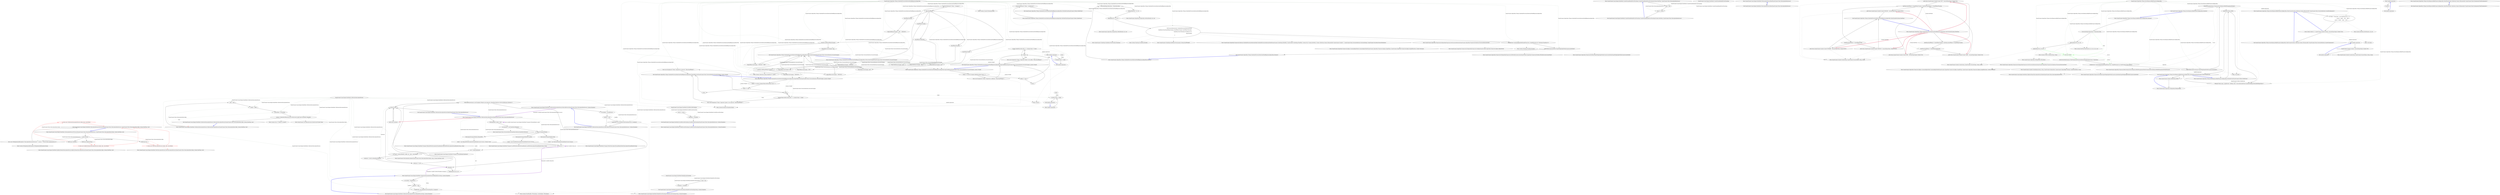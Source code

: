 digraph  {
n49 [label="QuantConnect.Lean.Engine.DataFeeds.CollectionSubscriptionFactory", span=""];
n0 [cluster="QuantConnect.Lean.Engine.DataFeeds.CollectionSubscriptionFactory.CollectionSubscriptionFactory(QuantConnect.Data.SubscriptionDataConfig, System.DateTime, bool)", label="Entry QuantConnect.Lean.Engine.DataFeeds.CollectionSubscriptionFactory.CollectionSubscriptionFactory(QuantConnect.Data.SubscriptionDataConfig, System.DateTime, bool)", span="41-41"];
n1 [cluster="QuantConnect.Lean.Engine.DataFeeds.CollectionSubscriptionFactory.CollectionSubscriptionFactory(QuantConnect.Data.SubscriptionDataConfig, System.DateTime, bool)", label="_date = date", span="43-43"];
n2 [cluster="QuantConnect.Lean.Engine.DataFeeds.CollectionSubscriptionFactory.CollectionSubscriptionFactory(QuantConnect.Data.SubscriptionDataConfig, System.DateTime, bool)", label="_config = config", span="44-44"];
n3 [cluster="QuantConnect.Lean.Engine.DataFeeds.CollectionSubscriptionFactory.CollectionSubscriptionFactory(QuantConnect.Data.SubscriptionDataConfig, System.DateTime, bool)", label="_isLiveMode = isLiveMode", span="45-45"];
n4 [cluster="QuantConnect.Lean.Engine.DataFeeds.CollectionSubscriptionFactory.CollectionSubscriptionFactory(QuantConnect.Data.SubscriptionDataConfig, System.DateTime, bool)", label="_factory = (BaseData)ObjectActivator.GetActivator(config.Type).Invoke(new object[0])", span="46-46"];
n5 [cluster="QuantConnect.Lean.Engine.DataFeeds.CollectionSubscriptionFactory.CollectionSubscriptionFactory(QuantConnect.Data.SubscriptionDataConfig, System.DateTime, bool)", label="Exit QuantConnect.Lean.Engine.DataFeeds.CollectionSubscriptionFactory.CollectionSubscriptionFactory(QuantConnect.Data.SubscriptionDataConfig, System.DateTime, bool)", span="41-41"];
n6 [cluster="QuantConnect.Util.ObjectActivator.GetActivator(System.Type)", label="Entry QuantConnect.Util.ObjectActivator.GetActivator(System.Type)", span="49-49"];
n7 [cluster="System.Func<T, TResult>.Invoke(T)", label="Entry System.Func<T, TResult>.Invoke(T)", span="0-0"];
n8 [cluster="QuantConnect.Lean.Engine.DataFeeds.CollectionSubscriptionFactory.Read(QuantConnect.Data.SubscriptionDataSource)", label="Entry QuantConnect.Lean.Engine.DataFeeds.CollectionSubscriptionFactory.Read(QuantConnect.Data.SubscriptionDataSource)", span="66-66"];
n9 [cluster="QuantConnect.Lean.Engine.DataFeeds.CollectionSubscriptionFactory.Read(QuantConnect.Data.SubscriptionDataSource)", label="IStreamReader reader = null", span="68-68"];
n27 [cluster="QuantConnect.Lean.Engine.DataFeeds.CollectionSubscriptionFactory.Read(QuantConnect.Data.SubscriptionDataSource)", label="yield return instance;", span="104-104"];
n11 [cluster="QuantConnect.Lean.Engine.DataFeeds.CollectionSubscriptionFactory.Read(QuantConnect.Data.SubscriptionDataSource)", label="source.TransportMedium", span="72-72"];
n13 [cluster="QuantConnect.Lean.Engine.DataFeeds.CollectionSubscriptionFactory.Read(QuantConnect.Data.SubscriptionDataSource)", label="reader = new RestSubscriptionStreamReader(source.Source)", span="76-76"];
n15 [cluster="QuantConnect.Lean.Engine.DataFeeds.CollectionSubscriptionFactory.Read(QuantConnect.Data.SubscriptionDataSource)", label="reader = new LocalFileSubscriptionStreamReader(source.Source)", span="79-79"];
n17 [cluster="QuantConnect.Lean.Engine.DataFeeds.CollectionSubscriptionFactory.Read(QuantConnect.Data.SubscriptionDataSource)", label="reader = new RemoteFileSubscriptionStreamReader(source.Source, Globals.Cache)", span="82-82"];
n23 [cluster="QuantConnect.Lean.Engine.DataFeeds.CollectionSubscriptionFactory.Read(QuantConnect.Data.SubscriptionDataSource)", label="OnInvalidSource(source, new Exception(''Reader must generate a BaseDataCollection with the FileFormat.Collection''))", span="94-94"];
n10 [cluster="QuantConnect.Lean.Engine.DataFeeds.CollectionSubscriptionFactory.Read(QuantConnect.Data.SubscriptionDataSource)", label="var instances = new BaseDataCollection()", span="69-69"];
n29 [cluster="QuantConnect.Data.UniverseSelection.BaseDataCollection.BaseDataCollection()", label="Entry QuantConnect.Data.UniverseSelection.BaseDataCollection.BaseDataCollection()", span="46-46"];
n12 [cluster="QuantConnect.Lean.Engine.DataFeeds.CollectionSubscriptionFactory.Read(QuantConnect.Data.SubscriptionDataSource)", label="SubscriptionTransportMedium.Rest", span="75-75"];
n14 [cluster="QuantConnect.Lean.Engine.DataFeeds.CollectionSubscriptionFactory.Read(QuantConnect.Data.SubscriptionDataSource)", label="SubscriptionTransportMedium.LocalFile", span="78-78"];
n16 [cluster="QuantConnect.Lean.Engine.DataFeeds.CollectionSubscriptionFactory.Read(QuantConnect.Data.SubscriptionDataSource)", label="SubscriptionTransportMedium.RemoteFile", span="81-81"];
n18 [cluster="QuantConnect.Lean.Engine.DataFeeds.CollectionSubscriptionFactory.Read(QuantConnect.Data.SubscriptionDataSource)", label="var raw = ''''", span="86-86"];
n31 [cluster="QuantConnect.Lean.Engine.DataFeeds.Transport.LocalFileSubscriptionStreamReader.LocalFileSubscriptionStreamReader(string, string)", label="Entry QuantConnect.Lean.Engine.DataFeeds.Transport.LocalFileSubscriptionStreamReader.LocalFileSubscriptionStreamReader(string, string)", span="35-35"];
n30 [cluster="QuantConnect.Lean.Engine.DataFeeds.Transport.RestSubscriptionStreamReader.RestSubscriptionStreamReader(string)", label="Entry QuantConnect.Lean.Engine.DataFeeds.Transport.RestSubscriptionStreamReader.RestSubscriptionStreamReader(string)", span="34-34"];
n32 [cluster="QuantConnect.Lean.Engine.DataFeeds.Transport.RemoteFileSubscriptionStreamReader.RemoteFileSubscriptionStreamReader(string, string)", label="Entry QuantConnect.Lean.Engine.DataFeeds.Transport.RemoteFileSubscriptionStreamReader.RemoteFileSubscriptionStreamReader(string, string)", span="35-35"];
n19 [cluster="QuantConnect.Lean.Engine.DataFeeds.CollectionSubscriptionFactory.Read(QuantConnect.Data.SubscriptionDataSource)", label="raw = reader.ReadLine()", span="89-89"];
n20 [cluster="QuantConnect.Lean.Engine.DataFeeds.CollectionSubscriptionFactory.Read(QuantConnect.Data.SubscriptionDataSource)", label="var result = _factory.Reader(_config, raw, _date, _isLiveMode)", span="90-90"];
n33 [cluster="QuantConnect.Lean.Engine.DataFeeds.Transport.IStreamReader.ReadLine()", label="Entry QuantConnect.Lean.Engine.DataFeeds.Transport.IStreamReader.ReadLine()", span="38-38"];
n25 [cluster="QuantConnect.Lean.Engine.DataFeeds.CollectionSubscriptionFactory.Read(QuantConnect.Data.SubscriptionDataSource)", label="OnReaderError(raw, err)", span="99-99"];
n21 [cluster="QuantConnect.Lean.Engine.DataFeeds.CollectionSubscriptionFactory.Read(QuantConnect.Data.SubscriptionDataSource)", label="instances = result as BaseDataCollection", span="91-91"];
n34 [cluster="QuantConnect.Data.BaseData.Reader(QuantConnect.Data.SubscriptionDataConfig, string, System.DateTime, bool)", label="Entry QuantConnect.Data.BaseData.Reader(QuantConnect.Data.SubscriptionDataConfig, string, System.DateTime, bool)", span="141-141"];
n22 [cluster="QuantConnect.Lean.Engine.DataFeeds.CollectionSubscriptionFactory.Read(QuantConnect.Data.SubscriptionDataSource)", label="instances == null", span="92-92"];
n26 [cluster="QuantConnect.Lean.Engine.DataFeeds.CollectionSubscriptionFactory.Read(QuantConnect.Data.SubscriptionDataSource)", label="instances.Data", span="102-102"];
n24 [cluster="QuantConnect.Lean.Engine.DataFeeds.CollectionSubscriptionFactory.Read(QuantConnect.Data.SubscriptionDataSource)", label=Exception, span="97-97"];
n35 [cluster="System.Exception.Exception(string)", label="Entry System.Exception.Exception(string)", span="0-0"];
n36 [cluster="QuantConnect.Lean.Engine.DataFeeds.CollectionSubscriptionFactory.OnInvalidSource(QuantConnect.Data.SubscriptionDataSource, System.Exception)", label="Entry QuantConnect.Lean.Engine.DataFeeds.CollectionSubscriptionFactory.OnInvalidSource(QuantConnect.Data.SubscriptionDataSource, System.Exception)", span="130-130"];
n37 [cluster="QuantConnect.Lean.Engine.DataFeeds.CollectionSubscriptionFactory.OnReaderError(string, System.Exception)", label="Entry QuantConnect.Lean.Engine.DataFeeds.CollectionSubscriptionFactory.OnReaderError(string, System.Exception)", span="119-119"];
n28 [cluster="QuantConnect.Lean.Engine.DataFeeds.CollectionSubscriptionFactory.Read(QuantConnect.Data.SubscriptionDataSource)", label="Exit QuantConnect.Lean.Engine.DataFeeds.CollectionSubscriptionFactory.Read(QuantConnect.Data.SubscriptionDataSource)", span="66-66"];
n38 [cluster="QuantConnect.Lean.Engine.DataFeeds.CollectionSubscriptionFactory.OnReaderError(string, System.Exception)", label="var handler = ReaderError", span="121-121"];
n40 [cluster="QuantConnect.Lean.Engine.DataFeeds.CollectionSubscriptionFactory.OnReaderError(string, System.Exception)", label="handler(this, new ReaderErrorEventArgs(line, exception))", span="122-122"];
n39 [cluster="QuantConnect.Lean.Engine.DataFeeds.CollectionSubscriptionFactory.OnReaderError(string, System.Exception)", label="handler != null", span="122-122"];
n41 [cluster="QuantConnect.Lean.Engine.DataFeeds.CollectionSubscriptionFactory.OnReaderError(string, System.Exception)", label="Exit QuantConnect.Lean.Engine.DataFeeds.CollectionSubscriptionFactory.OnReaderError(string, System.Exception)", span="119-119"];
n42 [cluster="QuantConnect.Lean.Engine.DataFeeds.ReaderErrorEventArgs.ReaderErrorEventArgs(string, System.Exception)", label="Entry QuantConnect.Lean.Engine.DataFeeds.ReaderErrorEventArgs.ReaderErrorEventArgs(string, System.Exception)", span="45-45"];
n43 [cluster="System.EventHandler<TEventArgs>.Invoke(object, TEventArgs)", label="Entry System.EventHandler<TEventArgs>.Invoke(object, TEventArgs)", span="0-0"];
n44 [cluster="QuantConnect.Lean.Engine.DataFeeds.CollectionSubscriptionFactory.OnInvalidSource(QuantConnect.Data.SubscriptionDataSource, System.Exception)", label="var handler = InvalidSource", span="132-132"];
n46 [cluster="QuantConnect.Lean.Engine.DataFeeds.CollectionSubscriptionFactory.OnInvalidSource(QuantConnect.Data.SubscriptionDataSource, System.Exception)", label="handler(this, new InvalidSourceEventArgs(source, exception))", span="133-133"];
n45 [cluster="QuantConnect.Lean.Engine.DataFeeds.CollectionSubscriptionFactory.OnInvalidSource(QuantConnect.Data.SubscriptionDataSource, System.Exception)", label="handler != null", span="133-133"];
n47 [cluster="QuantConnect.Lean.Engine.DataFeeds.CollectionSubscriptionFactory.OnInvalidSource(QuantConnect.Data.SubscriptionDataSource, System.Exception)", label="Exit QuantConnect.Lean.Engine.DataFeeds.CollectionSubscriptionFactory.OnInvalidSource(QuantConnect.Data.SubscriptionDataSource, System.Exception)", span="130-130"];
n48 [cluster="QuantConnect.Lean.Engine.DataFeeds.InvalidSourceEventArgs.InvalidSourceEventArgs(QuantConnect.Data.SubscriptionDataSource, System.Exception)", label="Entry QuantConnect.Lean.Engine.DataFeeds.InvalidSourceEventArgs.InvalidSourceEventArgs(QuantConnect.Data.SubscriptionDataSource, System.Exception)", span="46-46"];
m0_0 [cluster="QuantConnect.Lean.Engine.DataFeeds.CreateStreamReaderErrorEventArgs.CreateStreamReaderErrorEventArgs(System.DateTime, QuantConnect.Data.SubscriptionDataSource)", file="CreateStreamReaderErrorEventArgs.cs", label="Entry QuantConnect.Lean.Engine.DataFeeds.CreateStreamReaderErrorEventArgs.CreateStreamReaderErrorEventArgs(System.DateTime, QuantConnect.Data.SubscriptionDataSource)", span="46-46"];
m0_1 [cluster="QuantConnect.Lean.Engine.DataFeeds.CreateStreamReaderErrorEventArgs.CreateStreamReaderErrorEventArgs(System.DateTime, QuantConnect.Data.SubscriptionDataSource)", file="CreateStreamReaderErrorEventArgs.cs", label="Date = date", span="48-48"];
m0_2 [cluster="QuantConnect.Lean.Engine.DataFeeds.CreateStreamReaderErrorEventArgs.CreateStreamReaderErrorEventArgs(System.DateTime, QuantConnect.Data.SubscriptionDataSource)", file="CreateStreamReaderErrorEventArgs.cs", label="Source = source", span="49-49"];
m0_3 [cluster="QuantConnect.Lean.Engine.DataFeeds.CreateStreamReaderErrorEventArgs.CreateStreamReaderErrorEventArgs(System.DateTime, QuantConnect.Data.SubscriptionDataSource)", file="CreateStreamReaderErrorEventArgs.cs", label="Exit QuantConnect.Lean.Engine.DataFeeds.CreateStreamReaderErrorEventArgs.CreateStreamReaderErrorEventArgs(System.DateTime, QuantConnect.Data.SubscriptionDataSource)", span="46-46"];
m0_4 [file="CreateStreamReaderErrorEventArgs.cs", label="QuantConnect.Lean.Engine.DataFeeds.CreateStreamReaderErrorEventArgs", span=""];
m2_1 [cluster="QuantConnect.Lean.Engine.DataFeeds.InvalidSourceEventArgs.InvalidSourceEventArgs(QuantConnect.Data.SubscriptionDataSource, System.Exception)", file="InvalidSourceEventArgs.cs", label="Source = source", span="48-48"];
m2_2 [cluster="QuantConnect.Lean.Engine.DataFeeds.InvalidSourceEventArgs.InvalidSourceEventArgs(QuantConnect.Data.SubscriptionDataSource, System.Exception)", file="InvalidSourceEventArgs.cs", label="Exception = exception", span="49-49"];
m2_3 [cluster="QuantConnect.Lean.Engine.DataFeeds.InvalidSourceEventArgs.InvalidSourceEventArgs(QuantConnect.Data.SubscriptionDataSource, System.Exception)", file="InvalidSourceEventArgs.cs", label="Exit QuantConnect.Lean.Engine.DataFeeds.InvalidSourceEventArgs.InvalidSourceEventArgs(QuantConnect.Data.SubscriptionDataSource, System.Exception)", span="46-46"];
m2_4 [file="InvalidSourceEventArgs.cs", label="QuantConnect.Lean.Engine.DataFeeds.InvalidSourceEventArgs", span=""];
m4_14 [cluster="QuantConnect.Lean.Engine.DataFeeds.ZipEntryNameSubscriptionFactory.ZipEntryNameSubscriptionFactory(QuantConnect.Data.SubscriptionDataConfig, System.DateTime, bool)", file="ISubscriptionFactory.cs", label="Entry QuantConnect.Lean.Engine.DataFeeds.ZipEntryNameSubscriptionFactory.ZipEntryNameSubscriptionFactory(QuantConnect.Data.SubscriptionDataConfig, System.DateTime, bool)", span="45-45"];
m4_12 [cluster="QuantConnect.Lean.Engine.DataFeeds.TextSubscriptionFactory.TextSubscriptionFactory(QuantConnect.Data.SubscriptionDataConfig, System.DateTime, bool)", file="ISubscriptionFactory.cs", label="Entry QuantConnect.Lean.Engine.DataFeeds.TextSubscriptionFactory.TextSubscriptionFactory(QuantConnect.Data.SubscriptionDataConfig, System.DateTime, bool)", span="61-61"];
m4_0 [cluster="QuantConnect.Lean.Engine.DataFeeds.ISubscriptionFactory.Read(QuantConnect.Data.SubscriptionDataSource)", file="ISubscriptionFactory.cs", label="Entry QuantConnect.Lean.Engine.DataFeeds.ISubscriptionFactory.Read(QuantConnect.Data.SubscriptionDataSource)", span="39-39"];
m4_1 [cluster="QuantConnect.Lean.Engine.DataFeeds.ISubscriptionFactory.Read(QuantConnect.Data.SubscriptionDataSource)", file="ISubscriptionFactory.cs", label="Exit QuantConnect.Lean.Engine.DataFeeds.ISubscriptionFactory.Read(QuantConnect.Data.SubscriptionDataSource)", span="39-39"];
m4_8 [cluster="QuantConnect.Lean.Engine.DataFeeds.SubscriptionFactory.ForSource(QuantConnect.Data.SubscriptionDataSource, QuantConnect.Data.SubscriptionDataConfig, System.DateTime, bool)", file="ISubscriptionFactory.cs", label="FileFormat.ZipEntryName", span="65-65"];
m4_2 [cluster="QuantConnect.Lean.Engine.DataFeeds.SubscriptionFactory.ForSource(QuantConnect.Data.SubscriptionDataSource, QuantConnect.Data.SubscriptionDataConfig, System.DateTime, bool)", file="ISubscriptionFactory.cs", label="Entry QuantConnect.Lean.Engine.DataFeeds.SubscriptionFactory.ForSource(QuantConnect.Data.SubscriptionDataSource, QuantConnect.Data.SubscriptionDataConfig, System.DateTime, bool)", span="55-55"];
m4_3 [cluster="QuantConnect.Lean.Engine.DataFeeds.SubscriptionFactory.ForSource(QuantConnect.Data.SubscriptionDataSource, QuantConnect.Data.SubscriptionDataConfig, System.DateTime, bool)", file="ISubscriptionFactory.cs", label="source.Format", span="57-57"];
m4_5 [cluster="QuantConnect.Lean.Engine.DataFeeds.SubscriptionFactory.ForSource(QuantConnect.Data.SubscriptionDataSource, QuantConnect.Data.SubscriptionDataConfig, System.DateTime, bool)", color=red, community=0, file="ISubscriptionFactory.cs", label="0: return new TextSubscriptionFactory(config, date, isLiveMode);", span="60-60"];
m4_7 [cluster="QuantConnect.Lean.Engine.DataFeeds.SubscriptionFactory.ForSource(QuantConnect.Data.SubscriptionDataSource, QuantConnect.Data.SubscriptionDataConfig, System.DateTime, bool)", color=red, community=0, file="ISubscriptionFactory.cs", label="0: return new CollectionSubscriptionFactory(config, date, isLiveMode);", span="63-63"];
m4_9 [cluster="QuantConnect.Lean.Engine.DataFeeds.SubscriptionFactory.ForSource(QuantConnect.Data.SubscriptionDataSource, QuantConnect.Data.SubscriptionDataConfig, System.DateTime, bool)", color=red, community=0, file="ISubscriptionFactory.cs", label="0: return new ZipEntryNameSubscriptionFactory(config, date, isLiveMode);", span="66-66"];
m4_10 [cluster="QuantConnect.Lean.Engine.DataFeeds.SubscriptionFactory.ForSource(QuantConnect.Data.SubscriptionDataSource, QuantConnect.Data.SubscriptionDataConfig, System.DateTime, bool)", file="ISubscriptionFactory.cs", label="throw new NotImplementedException(''SubscriptionFactory.ForSource('' + source + '') has not been implemented yet.'');", span="69-69"];
m4_4 [cluster="QuantConnect.Lean.Engine.DataFeeds.SubscriptionFactory.ForSource(QuantConnect.Data.SubscriptionDataSource, QuantConnect.Data.SubscriptionDataConfig, System.DateTime, bool)", file="ISubscriptionFactory.cs", label="FileFormat.Csv", span="59-59"];
m4_6 [cluster="QuantConnect.Lean.Engine.DataFeeds.SubscriptionFactory.ForSource(QuantConnect.Data.SubscriptionDataSource, QuantConnect.Data.SubscriptionDataConfig, System.DateTime, bool)", file="ISubscriptionFactory.cs", label="FileFormat.Collection", span="62-62"];
m4_11 [cluster="QuantConnect.Lean.Engine.DataFeeds.SubscriptionFactory.ForSource(QuantConnect.Data.SubscriptionDataSource, QuantConnect.Data.SubscriptionDataConfig, System.DateTime, bool)", file="ISubscriptionFactory.cs", label="Exit QuantConnect.Lean.Engine.DataFeeds.SubscriptionFactory.ForSource(QuantConnect.Data.SubscriptionDataSource, QuantConnect.Data.SubscriptionDataConfig, System.DateTime, bool)", span="55-55"];
m4_15 [cluster="System.NotImplementedException.NotImplementedException(string)", file="ISubscriptionFactory.cs", label="Entry System.NotImplementedException.NotImplementedException(string)", span="0-0"];
m6_72 [cluster="Unk.All", file="LocalDiskFactorFileProvider.cs", label="Entry Unk.All", span=""];
m6_12 [cluster="System.TimeSpan.FromHours(double)", file="LocalDiskFactorFileProvider.cs", label="Entry System.TimeSpan.FromHours(double)", span="0-0"];
m6_33 [cluster="QuantConnect.Algorithm.CSharp.ScheduledUniverseSelectionModelRegressionAlgorithm.OnSecuritiesChanged(QuantConnect.Data.UniverseSelection.SecurityChanges)", file="LocalDiskFactorFileProvider.cs", label="Entry QuantConnect.Algorithm.CSharp.ScheduledUniverseSelectionModelRegressionAlgorithm.OnSecuritiesChanged(QuantConnect.Data.UniverseSelection.SecurityChanges)", span="84-84"];
m6_34 [cluster="QuantConnect.Algorithm.CSharp.ScheduledUniverseSelectionModelRegressionAlgorithm.OnSecuritiesChanged(QuantConnect.Data.UniverseSelection.SecurityChanges)", file="LocalDiskFactorFileProvider.cs", label="Console.WriteLine($''{Time}: {changes}'')", span="86-86"];
m6_37 [cluster="QuantConnect.Algorithm.CSharp.ScheduledUniverseSelectionModelRegressionAlgorithm.OnSecuritiesChanged(QuantConnect.Data.UniverseSelection.SecurityChanges)", file="LocalDiskFactorFileProvider.cs", label="ExpectAdditions(changes, ''SPY'', ''NZDUSD'')", span="91-91"];
m6_39 [cluster="QuantConnect.Algorithm.CSharp.ScheduledUniverseSelectionModelRegressionAlgorithm.OnSecuritiesChanged(QuantConnect.Data.UniverseSelection.SecurityChanges)", file="LocalDiskFactorFileProvider.cs", label="ExpectRemovals(changes, null)", span="94-94"];
m6_40 [cluster="QuantConnect.Algorithm.CSharp.ScheduledUniverseSelectionModelRegressionAlgorithm.OnSecuritiesChanged(QuantConnect.Data.UniverseSelection.SecurityChanges)", file="LocalDiskFactorFileProvider.cs", label="ExpectRemovals(changes, ''EURUSD'', ''IBM'')", span="98-98"];
m6_42 [cluster="QuantConnect.Algorithm.CSharp.ScheduledUniverseSelectionModelRegressionAlgorithm.OnSecuritiesChanged(QuantConnect.Data.UniverseSelection.SecurityChanges)", file="LocalDiskFactorFileProvider.cs", label="ExpectAdditions(changes, ''EURUSD'')", span="103-103"];
m6_44 [cluster="QuantConnect.Algorithm.CSharp.ScheduledUniverseSelectionModelRegressionAlgorithm.OnSecuritiesChanged(QuantConnect.Data.UniverseSelection.SecurityChanges)", file="LocalDiskFactorFileProvider.cs", label="ExpectRemovals(changes, ''NZDUSD'')", span="106-106"];
m6_45 [cluster="QuantConnect.Algorithm.CSharp.ScheduledUniverseSelectionModelRegressionAlgorithm.OnSecuritiesChanged(QuantConnect.Data.UniverseSelection.SecurityChanges)", file="LocalDiskFactorFileProvider.cs", label="ExpectRemovals(changes, ''NZDUSD'')", span="110-110"];
m6_47 [cluster="QuantConnect.Algorithm.CSharp.ScheduledUniverseSelectionModelRegressionAlgorithm.OnSecuritiesChanged(QuantConnect.Data.UniverseSelection.SecurityChanges)", file="LocalDiskFactorFileProvider.cs", label="ExpectAdditions(changes, null)", span="116-116"];
m6_48 [cluster="QuantConnect.Algorithm.CSharp.ScheduledUniverseSelectionModelRegressionAlgorithm.OnSecuritiesChanged(QuantConnect.Data.UniverseSelection.SecurityChanges)", file="LocalDiskFactorFileProvider.cs", label="ExpectRemovals(changes, null)", span="117-117"];
m6_50 [cluster="QuantConnect.Algorithm.CSharp.ScheduledUniverseSelectionModelRegressionAlgorithm.OnSecuritiesChanged(QuantConnect.Data.UniverseSelection.SecurityChanges)", file="LocalDiskFactorFileProvider.cs", label="ExpectAdditions(changes, ''IBM'')", span="121-121"];
m6_51 [cluster="QuantConnect.Algorithm.CSharp.ScheduledUniverseSelectionModelRegressionAlgorithm.OnSecuritiesChanged(QuantConnect.Data.UniverseSelection.SecurityChanges)", file="LocalDiskFactorFileProvider.cs", label="ExpectRemovals(changes, ''SPY'')", span="122-122"];
m6_53 [cluster="QuantConnect.Algorithm.CSharp.ScheduledUniverseSelectionModelRegressionAlgorithm.OnSecuritiesChanged(QuantConnect.Data.UniverseSelection.SecurityChanges)", file="LocalDiskFactorFileProvider.cs", label="ExpectAdditions(changes, null)", span="127-127"];
m6_54 [cluster="QuantConnect.Algorithm.CSharp.ScheduledUniverseSelectionModelRegressionAlgorithm.OnSecuritiesChanged(QuantConnect.Data.UniverseSelection.SecurityChanges)", file="LocalDiskFactorFileProvider.cs", label="ExpectRemovals(changes, null)", span="128-128"];
m6_35 [cluster="QuantConnect.Algorithm.CSharp.ScheduledUniverseSelectionModelRegressionAlgorithm.OnSecuritiesChanged(QuantConnect.Data.UniverseSelection.SecurityChanges)", file="LocalDiskFactorFileProvider.cs", label="Time.DayOfWeek", span="88-88"];
m6_36 [cluster="QuantConnect.Algorithm.CSharp.ScheduledUniverseSelectionModelRegressionAlgorithm.OnSecuritiesChanged(QuantConnect.Data.UniverseSelection.SecurityChanges)", file="LocalDiskFactorFileProvider.cs", label="DayOfWeek.Monday", span="90-90"];
m6_41 [cluster="QuantConnect.Algorithm.CSharp.ScheduledUniverseSelectionModelRegressionAlgorithm.OnSecuritiesChanged(QuantConnect.Data.UniverseSelection.SecurityChanges)", file="LocalDiskFactorFileProvider.cs", label="DayOfWeek.Tuesday", span="102-102"];
m6_46 [cluster="QuantConnect.Algorithm.CSharp.ScheduledUniverseSelectionModelRegressionAlgorithm.OnSecuritiesChanged(QuantConnect.Data.UniverseSelection.SecurityChanges)", file="LocalDiskFactorFileProvider.cs", label="DayOfWeek.Wednesday", span="114-114"];
m6_49 [cluster="QuantConnect.Algorithm.CSharp.ScheduledUniverseSelectionModelRegressionAlgorithm.OnSecuritiesChanged(QuantConnect.Data.UniverseSelection.SecurityChanges)", file="LocalDiskFactorFileProvider.cs", label="DayOfWeek.Thursday", span="120-120"];
m6_52 [cluster="QuantConnect.Algorithm.CSharp.ScheduledUniverseSelectionModelRegressionAlgorithm.OnSecuritiesChanged(QuantConnect.Data.UniverseSelection.SecurityChanges)", file="LocalDiskFactorFileProvider.cs", label="DayOfWeek.Friday", span="125-125"];
m6_38 [cluster="QuantConnect.Algorithm.CSharp.ScheduledUniverseSelectionModelRegressionAlgorithm.OnSecuritiesChanged(QuantConnect.Data.UniverseSelection.SecurityChanges)", file="LocalDiskFactorFileProvider.cs", label="_seenDays.Add(DayOfWeek.Monday)", span="92-92"];
m6_43 [cluster="QuantConnect.Algorithm.CSharp.ScheduledUniverseSelectionModelRegressionAlgorithm.OnSecuritiesChanged(QuantConnect.Data.UniverseSelection.SecurityChanges)", file="LocalDiskFactorFileProvider.cs", label="_seenDays.Add(DayOfWeek.Tuesday)", span="104-104"];
m6_55 [cluster="QuantConnect.Algorithm.CSharp.ScheduledUniverseSelectionModelRegressionAlgorithm.OnSecuritiesChanged(QuantConnect.Data.UniverseSelection.SecurityChanges)", file="LocalDiskFactorFileProvider.cs", label="Exit QuantConnect.Algorithm.CSharp.ScheduledUniverseSelectionModelRegressionAlgorithm.OnSecuritiesChanged(QuantConnect.Data.UniverseSelection.SecurityChanges)", span="84-84"];
m6_17 [cluster="QuantConnect.Algorithm.Framework.QCAlgorithmFramework.SetAlpha(QuantConnect.Algorithm.Framework.Alphas.IAlphaModel)", file="LocalDiskFactorFileProvider.cs", label="Entry QuantConnect.Algorithm.Framework.QCAlgorithmFramework.SetAlpha(QuantConnect.Algorithm.Framework.Alphas.IAlphaModel)", span="261-261"];
m6_11 [cluster="QuantConnect.Scheduling.DateRules.Every(params System.DayOfWeek[])", file="LocalDiskFactorFileProvider.cs", label="Entry QuantConnect.Scheduling.DateRules.Every(params System.DayOfWeek[])", span="71-71"];
m6_58 [cluster="System.Collections.Generic.HashSet<T>.Add(T)", file="LocalDiskFactorFileProvider.cs", label="Entry System.Collections.Generic.HashSet<T>.Add(T)", span="0-0"];
m6_84 [cluster="lambda expression", file="LocalDiskFactorFileProvider.cs", label="Entry lambda expression", span="172-172"];
m6_74 [cluster="lambda expression", file="LocalDiskFactorFileProvider.cs", label="s.Symbol.Value != ticker", span="151-151"];
m6_73 [cluster="lambda expression", file="LocalDiskFactorFileProvider.cs", label="Entry lambda expression", span="151-151"];
m6_75 [cluster="lambda expression", file="LocalDiskFactorFileProvider.cs", label="Exit lambda expression", span="151-151"];
m6_85 [cluster="lambda expression", file="LocalDiskFactorFileProvider.cs", label="s.Symbol.Value != ticker", span="172-172"];
m6_86 [cluster="lambda expression", file="LocalDiskFactorFileProvider.cs", label="Exit lambda expression", span="172-172"];
m6_59 [cluster="QuantConnect.Algorithm.CSharp.ScheduledUniverseSelectionModelRegressionAlgorithm.ExpectRemovals(QuantConnect.Data.UniverseSelection.SecurityChanges, params string[])", file="LocalDiskFactorFileProvider.cs", label="Entry QuantConnect.Algorithm.CSharp.ScheduledUniverseSelectionModelRegressionAlgorithm.ExpectRemovals(QuantConnect.Data.UniverseSelection.SecurityChanges, params string[])", span="158-158"];
m6_76 [cluster="QuantConnect.Algorithm.CSharp.ScheduledUniverseSelectionModelRegressionAlgorithm.ExpectRemovals(QuantConnect.Data.UniverseSelection.SecurityChanges, params string[])", file="LocalDiskFactorFileProvider.cs", label="tickers == null && changes.RemovedSecurities.Count > 0", span="160-160"];
m6_78 [cluster="QuantConnect.Algorithm.CSharp.ScheduledUniverseSelectionModelRegressionAlgorithm.ExpectRemovals(QuantConnect.Data.UniverseSelection.SecurityChanges, params string[])", file="LocalDiskFactorFileProvider.cs", label="tickers == null", span="165-165"];
m6_80 [cluster="QuantConnect.Algorithm.CSharp.ScheduledUniverseSelectionModelRegressionAlgorithm.ExpectRemovals(QuantConnect.Data.UniverseSelection.SecurityChanges, params string[])", file="LocalDiskFactorFileProvider.cs", label=tickers, span="170-170"];
m6_81 [cluster="QuantConnect.Algorithm.CSharp.ScheduledUniverseSelectionModelRegressionAlgorithm.ExpectRemovals(QuantConnect.Data.UniverseSelection.SecurityChanges, params string[])", file="LocalDiskFactorFileProvider.cs", label="changes.RemovedSecurities.All(s => s.Symbol.Value != ticker)", span="172-172"];
m6_77 [cluster="QuantConnect.Algorithm.CSharp.ScheduledUniverseSelectionModelRegressionAlgorithm.ExpectRemovals(QuantConnect.Data.UniverseSelection.SecurityChanges, params string[])", file="LocalDiskFactorFileProvider.cs", label="throw new Exception($''{Time}: Expected no removals: {Time.DayOfWeek}'');", span="162-162"];
m6_79 [cluster="QuantConnect.Algorithm.CSharp.ScheduledUniverseSelectionModelRegressionAlgorithm.ExpectRemovals(QuantConnect.Data.UniverseSelection.SecurityChanges, params string[])", file="LocalDiskFactorFileProvider.cs", label="return;", span="167-167"];
m6_82 [cluster="QuantConnect.Algorithm.CSharp.ScheduledUniverseSelectionModelRegressionAlgorithm.ExpectRemovals(QuantConnect.Data.UniverseSelection.SecurityChanges, params string[])", file="LocalDiskFactorFileProvider.cs", label="throw new Exception($''{Time}: Expected {ticker} to be removed: {Time.DayOfWeek}'');", span="174-174"];
m6_83 [cluster="QuantConnect.Algorithm.CSharp.ScheduledUniverseSelectionModelRegressionAlgorithm.ExpectRemovals(QuantConnect.Data.UniverseSelection.SecurityChanges, params string[])", file="LocalDiskFactorFileProvider.cs", label="Exit QuantConnect.Algorithm.CSharp.ScheduledUniverseSelectionModelRegressionAlgorithm.ExpectRemovals(QuantConnect.Data.UniverseSelection.SecurityChanges, params string[])", span="158-158"];
m6_56 [cluster="System.Console.WriteLine(string)", file="LocalDiskFactorFileProvider.cs", label="Entry System.Console.WriteLine(string)", span="0-0"];
m6_19 [cluster="QuantConnect.Algorithm.Framework.QCAlgorithmFramework.SetPortfolioConstruction(QuantConnect.Algorithm.Framework.Portfolio.IPortfolioConstructionModel)", file="LocalDiskFactorFileProvider.cs", label="Entry QuantConnect.Algorithm.Framework.QCAlgorithmFramework.SetPortfolioConstruction(QuantConnect.Algorithm.Framework.Portfolio.IPortfolioConstructionModel)", span="270-270"];
m6_32 [cluster="QuantConnect.Symbol.Create(string, QuantConnect.SecurityType, string, string)", file="LocalDiskFactorFileProvider.cs", label="Entry QuantConnect.Symbol.Create(string, QuantConnect.SecurityType, string, string)", span="45-45"];
m6_10 [cluster="QuantConnect.Algorithm.Framework.Selection.ScheduledUniverseSelectionModel.ScheduledUniverseSelectionModel(QuantConnect.Scheduling.IDateRule, QuantConnect.Scheduling.ITimeRule, System.Func<System.DateTime, System.Collections.Generic.IEnumerable<QuantConnect.Symbol>>, QuantConnect.Data.UniverseSelection.UniverseSettings, QuantConnect.Securities.ISecurityInitializer)", file="LocalDiskFactorFileProvider.cs", label="Entry QuantConnect.Algorithm.Framework.Selection.ScheduledUniverseSelectionModel.ScheduledUniverseSelectionModel(QuantConnect.Scheduling.IDateRule, QuantConnect.Scheduling.ITimeRule, System.Func<System.DateTime, System.Collections.Generic.IEnumerable<QuantConnect.Symbol>>, QuantConnect.Data.UniverseSelection.UniverseSettings, QuantConnect.Securities.ISecurityInitializer)", span="46-46"];
m6_8 [cluster="QuantConnect.Algorithm.QCAlgorithm.SetStartDate(int, int, int)", file="LocalDiskFactorFileProvider.cs", label="Entry QuantConnect.Algorithm.QCAlgorithm.SetStartDate(int, int, int)", span="1172-1172"];
m6_57 [cluster="QuantConnect.Algorithm.CSharp.ScheduledUniverseSelectionModelRegressionAlgorithm.ExpectAdditions(QuantConnect.Data.UniverseSelection.SecurityChanges, params string[])", file="LocalDiskFactorFileProvider.cs", label="Entry QuantConnect.Algorithm.CSharp.ScheduledUniverseSelectionModelRegressionAlgorithm.ExpectAdditions(QuantConnect.Data.UniverseSelection.SecurityChanges, params string[])", span="138-138"];
m6_63 [cluster="QuantConnect.Algorithm.CSharp.ScheduledUniverseSelectionModelRegressionAlgorithm.ExpectAdditions(QuantConnect.Data.UniverseSelection.SecurityChanges, params string[])", file="LocalDiskFactorFileProvider.cs", label="tickers == null && changes.AddedSecurities.Count > 0", span="140-140"];
m6_65 [cluster="QuantConnect.Algorithm.CSharp.ScheduledUniverseSelectionModelRegressionAlgorithm.ExpectAdditions(QuantConnect.Data.UniverseSelection.SecurityChanges, params string[])", file="LocalDiskFactorFileProvider.cs", label="tickers == null", span="144-144"];
m6_67 [cluster="QuantConnect.Algorithm.CSharp.ScheduledUniverseSelectionModelRegressionAlgorithm.ExpectAdditions(QuantConnect.Data.UniverseSelection.SecurityChanges, params string[])", file="LocalDiskFactorFileProvider.cs", label=tickers, span="149-149"];
m6_68 [cluster="QuantConnect.Algorithm.CSharp.ScheduledUniverseSelectionModelRegressionAlgorithm.ExpectAdditions(QuantConnect.Data.UniverseSelection.SecurityChanges, params string[])", file="LocalDiskFactorFileProvider.cs", label="changes.AddedSecurities.All(s => s.Symbol.Value != ticker)", span="151-151"];
m6_64 [cluster="QuantConnect.Algorithm.CSharp.ScheduledUniverseSelectionModelRegressionAlgorithm.ExpectAdditions(QuantConnect.Data.UniverseSelection.SecurityChanges, params string[])", file="LocalDiskFactorFileProvider.cs", label="throw new Exception($''{Time}: Expected no additions: {Time.DayOfWeek}'');", span="142-142"];
m6_66 [cluster="QuantConnect.Algorithm.CSharp.ScheduledUniverseSelectionModelRegressionAlgorithm.ExpectAdditions(QuantConnect.Data.UniverseSelection.SecurityChanges, params string[])", file="LocalDiskFactorFileProvider.cs", label="return;", span="146-146"];
m6_69 [cluster="QuantConnect.Algorithm.CSharp.ScheduledUniverseSelectionModelRegressionAlgorithm.ExpectAdditions(QuantConnect.Data.UniverseSelection.SecurityChanges, params string[])", file="LocalDiskFactorFileProvider.cs", label="throw new Exception($''{Time}: Expected {ticker} to be added: {Time.DayOfWeek}'');", span="153-153"];
m6_70 [cluster="QuantConnect.Algorithm.CSharp.ScheduledUniverseSelectionModelRegressionAlgorithm.ExpectAdditions(QuantConnect.Data.UniverseSelection.SecurityChanges, params string[])", file="LocalDiskFactorFileProvider.cs", label="Exit QuantConnect.Algorithm.CSharp.ScheduledUniverseSelectionModelRegressionAlgorithm.ExpectAdditions(QuantConnect.Data.UniverseSelection.SecurityChanges, params string[])", span="138-138"];
m6_0 [cluster="QuantConnect.Algorithm.CSharp.ScheduledUniverseSelectionModelRegressionAlgorithm.Initialize()", file="LocalDiskFactorFileProvider.cs", label="Entry QuantConnect.Algorithm.CSharp.ScheduledUniverseSelectionModelRegressionAlgorithm.Initialize()", span="33-33"];
m6_1 [cluster="QuantConnect.Algorithm.CSharp.ScheduledUniverseSelectionModelRegressionAlgorithm.Initialize()", file="LocalDiskFactorFileProvider.cs", label="UniverseSettings.Resolution = Resolution.Hour", span="35-35"];
m6_2 [cluster="QuantConnect.Algorithm.CSharp.ScheduledUniverseSelectionModelRegressionAlgorithm.Initialize()", file="LocalDiskFactorFileProvider.cs", label="SetStartDate(2017, 01, 01)", span="37-37"];
m6_3 [cluster="QuantConnect.Algorithm.CSharp.ScheduledUniverseSelectionModelRegressionAlgorithm.Initialize()", file="LocalDiskFactorFileProvider.cs", label="SetEndDate(2017, 02, 01)", span="38-38"];
m6_4 [cluster="QuantConnect.Algorithm.CSharp.ScheduledUniverseSelectionModelRegressionAlgorithm.Initialize()", file="LocalDiskFactorFileProvider.cs", label="SetUniverseSelection(new ScheduledUniverseSelectionModel(\r\n                DateRules.Every(DayOfWeek.Monday, DayOfWeek.Tuesday, DayOfWeek.Thursday),\r\n                TimeRules.Every(TimeSpan.FromHours(12)),\r\n                SelectSymbols\r\n            ))", span="41-45"];
m6_5 [cluster="QuantConnect.Algorithm.CSharp.ScheduledUniverseSelectionModelRegressionAlgorithm.Initialize()", file="LocalDiskFactorFileProvider.cs", label="SetAlpha(new ConstantAlphaModel(InsightType.Price, InsightDirection.Up, TimeSpan.FromDays(1)))", span="47-47"];
m6_6 [cluster="QuantConnect.Algorithm.CSharp.ScheduledUniverseSelectionModelRegressionAlgorithm.Initialize()", file="LocalDiskFactorFileProvider.cs", label="SetPortfolioConstruction(new EqualWeightingPortfolioConstructionModel())", span="48-48"];
m6_7 [cluster="QuantConnect.Algorithm.CSharp.ScheduledUniverseSelectionModelRegressionAlgorithm.Initialize()", file="LocalDiskFactorFileProvider.cs", label="Exit QuantConnect.Algorithm.CSharp.ScheduledUniverseSelectionModelRegressionAlgorithm.Initialize()", span="33-33"];
m6_16 [cluster="System.TimeSpan.FromDays(double)", file="LocalDiskFactorFileProvider.cs", label="Entry System.TimeSpan.FromDays(double)", span="0-0"];
m6_14 [cluster="QuantConnect.Algorithm.Framework.QCAlgorithmFramework.SetUniverseSelection(QuantConnect.Algorithm.Framework.Selection.IUniverseSelectionModel)", file="LocalDiskFactorFileProvider.cs", label="Entry QuantConnect.Algorithm.Framework.QCAlgorithmFramework.SetUniverseSelection(QuantConnect.Algorithm.Framework.Selection.IUniverseSelectionModel)", span="252-252"];
m6_60 [cluster="QuantConnect.Algorithm.CSharp.ScheduledUniverseSelectionModelRegressionAlgorithm.OnOrderEvent(QuantConnect.Orders.OrderEvent)", file="LocalDiskFactorFileProvider.cs", label="Entry QuantConnect.Algorithm.CSharp.ScheduledUniverseSelectionModelRegressionAlgorithm.OnOrderEvent(QuantConnect.Orders.OrderEvent)", span="133-133"];
m6_61 [cluster="QuantConnect.Algorithm.CSharp.ScheduledUniverseSelectionModelRegressionAlgorithm.OnOrderEvent(QuantConnect.Orders.OrderEvent)", file="LocalDiskFactorFileProvider.cs", label="Console.WriteLine($''{Time}: {orderEvent}'')", span="135-135"];
m6_62 [cluster="QuantConnect.Algorithm.CSharp.ScheduledUniverseSelectionModelRegressionAlgorithm.OnOrderEvent(QuantConnect.Orders.OrderEvent)", file="LocalDiskFactorFileProvider.cs", label="Exit QuantConnect.Algorithm.CSharp.ScheduledUniverseSelectionModelRegressionAlgorithm.OnOrderEvent(QuantConnect.Orders.OrderEvent)", span="133-133"];
m6_9 [cluster="QuantConnect.Algorithm.QCAlgorithm.SetEndDate(int, int, int)", file="LocalDiskFactorFileProvider.cs", label="Entry QuantConnect.Algorithm.QCAlgorithm.SetEndDate(int, int, int)", span="1197-1197"];
m6_18 [cluster="QuantConnect.Algorithm.Framework.Portfolio.EqualWeightingPortfolioConstructionModel.EqualWeightingPortfolioConstructionModel()", file="LocalDiskFactorFileProvider.cs", label="Entry QuantConnect.Algorithm.Framework.Portfolio.EqualWeightingPortfolioConstructionModel.EqualWeightingPortfolioConstructionModel()", span="29-29"];
m6_15 [cluster="QuantConnect.Algorithm.Framework.Alphas.ConstantAlphaModel.ConstantAlphaModel(QuantConnect.Algorithm.Framework.Alphas.InsightType, QuantConnect.Algorithm.Framework.Alphas.InsightDirection, System.TimeSpan)", file="LocalDiskFactorFileProvider.cs", label="Entry QuantConnect.Algorithm.Framework.Alphas.ConstantAlphaModel.ConstantAlphaModel(QuantConnect.Algorithm.Framework.Alphas.InsightType, QuantConnect.Algorithm.Framework.Alphas.InsightDirection, System.TimeSpan)", span="42-42"];
m6_13 [cluster="QuantConnect.Scheduling.TimeRules.Every(System.TimeSpan)", file="LocalDiskFactorFileProvider.cs", label="Entry QuantConnect.Scheduling.TimeRules.Every(System.TimeSpan)", span="123-123"];
m6_20 [cluster="QuantConnect.Algorithm.CSharp.ScheduledUniverseSelectionModelRegressionAlgorithm.SelectSymbols(System.DateTime)", file="LocalDiskFactorFileProvider.cs", label="Entry QuantConnect.Algorithm.CSharp.ScheduledUniverseSelectionModelRegressionAlgorithm.SelectSymbols(System.DateTime)", span="51-51"];
m6_21 [cluster="QuantConnect.Algorithm.CSharp.ScheduledUniverseSelectionModelRegressionAlgorithm.SelectSymbols(System.DateTime)", file="LocalDiskFactorFileProvider.cs", label="dateTime.DayOfWeek == DayOfWeek.Monday || dateTime.DayOfWeek == DayOfWeek.Tuesday", span="53-53"];
m6_22 [cluster="QuantConnect.Algorithm.CSharp.ScheduledUniverseSelectionModelRegressionAlgorithm.SelectSymbols(System.DateTime)", file="LocalDiskFactorFileProvider.cs", label="yield return QuantConnect.Symbol.Create(''SPY'', SecurityType.Equity, Market.USA);", span="55-55"];
m6_24 [cluster="QuantConnect.Algorithm.CSharp.ScheduledUniverseSelectionModelRegressionAlgorithm.SelectSymbols(System.DateTime)", file="LocalDiskFactorFileProvider.cs", label="yield return QuantConnect.Symbol.Create(''AAPL'', SecurityType.Equity, Market.USA);", span="60-60"];
m6_25 [cluster="QuantConnect.Algorithm.CSharp.ScheduledUniverseSelectionModelRegressionAlgorithm.SelectSymbols(System.DateTime)", file="LocalDiskFactorFileProvider.cs", label="yield return QuantConnect.Symbol.Create(''IBM'', SecurityType.Equity, Market.USA);", span="64-64"];
m6_27 [cluster="QuantConnect.Algorithm.CSharp.ScheduledUniverseSelectionModelRegressionAlgorithm.SelectSymbols(System.DateTime)", file="LocalDiskFactorFileProvider.cs", label="yield return QuantConnect.Symbol.Create(''EURUSD'', SecurityType.Forex, Market.FXCM);", span="69-69"];
m6_29 [cluster="QuantConnect.Algorithm.CSharp.ScheduledUniverseSelectionModelRegressionAlgorithm.SelectSymbols(System.DateTime)", file="LocalDiskFactorFileProvider.cs", label="yield return QuantConnect.Symbol.Create(''EURGBP'', SecurityType.Forex, Market.FXCM);", span="74-74"];
m6_30 [cluster="QuantConnect.Algorithm.CSharp.ScheduledUniverseSelectionModelRegressionAlgorithm.SelectSymbols(System.DateTime)", file="LocalDiskFactorFileProvider.cs", label="yield return QuantConnect.Symbol.Create(''NZDUSD'', SecurityType.Forex, Market.FXCM);", span="78-78"];
m6_23 [cluster="QuantConnect.Algorithm.CSharp.ScheduledUniverseSelectionModelRegressionAlgorithm.SelectSymbols(System.DateTime)", file="LocalDiskFactorFileProvider.cs", label="dateTime.DayOfWeek == DayOfWeek.Wednesday", span="57-57"];
m6_26 [cluster="QuantConnect.Algorithm.CSharp.ScheduledUniverseSelectionModelRegressionAlgorithm.SelectSymbols(System.DateTime)", file="LocalDiskFactorFileProvider.cs", label="dateTime.DayOfWeek == DayOfWeek.Tuesday || dateTime.DayOfWeek == DayOfWeek.Thursday", span="67-67"];
m6_28 [cluster="QuantConnect.Algorithm.CSharp.ScheduledUniverseSelectionModelRegressionAlgorithm.SelectSymbols(System.DateTime)", file="LocalDiskFactorFileProvider.cs", label="dateTime.DayOfWeek == DayOfWeek.Friday", span="71-71"];
m6_31 [cluster="QuantConnect.Algorithm.CSharp.ScheduledUniverseSelectionModelRegressionAlgorithm.SelectSymbols(System.DateTime)", file="LocalDiskFactorFileProvider.cs", label="Exit QuantConnect.Algorithm.CSharp.ScheduledUniverseSelectionModelRegressionAlgorithm.SelectSymbols(System.DateTime)", span="51-51"];
m6_87 [file="LocalDiskFactorFileProvider.cs", label="QuantConnect.Algorithm.CSharp.ScheduledUniverseSelectionModelRegressionAlgorithm", span=""];
m6_88 [file="LocalDiskFactorFileProvider.cs", label=ticker, span=""];
m6_89 [file="LocalDiskFactorFileProvider.cs", label=ticker, span=""];
m7_1 [cluster="QuantConnect.Lean.Engine.DataFeeds.ReaderErrorEventArgs.ReaderErrorEventArgs(string, System.Exception)", file="ReaderErrorEventArgs.cs", label="Line = line", span="47-47"];
m7_2 [cluster="QuantConnect.Lean.Engine.DataFeeds.ReaderErrorEventArgs.ReaderErrorEventArgs(string, System.Exception)", file="ReaderErrorEventArgs.cs", label="Exception = exception", span="48-48"];
m7_3 [cluster="QuantConnect.Lean.Engine.DataFeeds.ReaderErrorEventArgs.ReaderErrorEventArgs(string, System.Exception)", file="ReaderErrorEventArgs.cs", label="Exit QuantConnect.Lean.Engine.DataFeeds.ReaderErrorEventArgs.ReaderErrorEventArgs(string, System.Exception)", span="45-45"];
m7_4 [file="ReaderErrorEventArgs.cs", label="QuantConnect.Lean.Engine.DataFeeds.ReaderErrorEventArgs", span=""];
m10_22 [cluster="QuantConnect.Algorithm.CSharp.SectorExposureRiskFrameworkAlgorithm.OnOrderEvent(QuantConnect.Orders.OrderEvent)", file="ZipEntryNameSubsciptionFactoryTests.cs", label="orderEvent.Status.IsFill()", span="53-53"];
m10_17 [cluster="QuantConnect.Algorithm.Framework.Portfolio.EqualWeightingPortfolioConstructionModel.EqualWeightingPortfolioConstructionModel()", file="ZipEntryNameSubsciptionFactoryTests.cs", label="Entry QuantConnect.Algorithm.Framework.Portfolio.EqualWeightingPortfolioConstructionModel.EqualWeightingPortfolioConstructionModel()", span="29-29"];
m10_16 [cluster="QuantConnect.Symbol.CreateOption(string, string, QuantConnect.OptionStyle, QuantConnect.OptionRight, decimal, System.DateTime, string)", file="ZipEntryNameSubsciptionFactoryTests.cs", label="Entry QuantConnect.Symbol.CreateOption(string, string, QuantConnect.OptionStyle, QuantConnect.OptionRight, decimal, System.DateTime, string)", span="87-87"];
m10_13 [cluster="QuantConnect.Symbol.Create(string, QuantConnect.SecurityType, string, string)", file="ZipEntryNameSubsciptionFactoryTests.cs", label="Entry QuantConnect.Symbol.Create(string, QuantConnect.SecurityType, string, string)", span="45-45"];
m10_28 [cluster="QuantConnect.Algorithm.CSharp.SectorExposureRiskFrameworkAlgorithm.SelectCoarse(System.Collections.Generic.IEnumerable<QuantConnect.Data.UniverseSelection.CoarseFundamental>)", file="ZipEntryNameSubsciptionFactoryTests.cs", label="var tickers = Time.Date < new DateTime(2014, 4, 1)\r\n                ? new[] { ''AAPL'', ''AIG'', ''IBM'' }\r\n                : new[] { ''GOOG'', ''BAC'', ''SPY'' }", span="61-63"];
m10_33 [cluster="lambda expression", file="ZipEntryNameSubsciptionFactoryTests.cs", label="Entry lambda expression", span="65-65"];
m10_34 [cluster="lambda expression", file="ZipEntryNameSubsciptionFactoryTests.cs", label="QuantConnect.Symbol.Create(x, SecurityType.Equity, Market.USA)", span="65-65"];
m10_35 [cluster="lambda expression", file="ZipEntryNameSubsciptionFactoryTests.cs", label="Exit lambda expression", span="65-65"];
m10_39 [cluster="lambda expression", file="ZipEntryNameSubsciptionFactoryTests.cs", label="Entry lambda expression", span="68-68"];
m10_40 [cluster="lambda expression", file="ZipEntryNameSubsciptionFactoryTests.cs", label="f.Symbol", span="68-68"];
m10_41 [cluster="lambda expression", file="ZipEntryNameSubsciptionFactoryTests.cs", label="Exit lambda expression", span="68-68"];
m10_24 [cluster="QuantConnect.Algorithm.CSharp.SectorExposureRiskFrameworkAlgorithm.OnOrderEvent(QuantConnect.Orders.OrderEvent)", file="ZipEntryNameSubsciptionFactoryTests.cs", label="Exit QuantConnect.Algorithm.CSharp.SectorExposureRiskFrameworkAlgorithm.OnOrderEvent(QuantConnect.Orders.OrderEvent)", span="51-51"];
m10_27 [cluster="QuantConnect.Algorithm.CSharp.SectorExposureRiskFrameworkAlgorithm.SelectCoarse(System.Collections.Generic.IEnumerable<QuantConnect.Data.UniverseSelection.CoarseFundamental>)", file="ZipEntryNameSubsciptionFactoryTests.cs", label="Entry QuantConnect.Algorithm.CSharp.SectorExposureRiskFrameworkAlgorithm.SelectCoarse(System.Collections.Generic.IEnumerable<QuantConnect.Data.UniverseSelection.CoarseFundamental>)", span="59-59"];
m10_26 [cluster="QuantConnect.Algorithm.QCAlgorithm.Debug(string)", file="ZipEntryNameSubsciptionFactoryTests.cs", label="Entry QuantConnect.Algorithm.QCAlgorithm.Debug(string)", span="1791-1791"];
m10_25 [cluster="QuantConnect.Orders.OrderStatus.IsFill()", file="ZipEntryNameSubsciptionFactoryTests.cs", label="Entry QuantConnect.Orders.OrderStatus.IsFill()", span="50-50"];
m10_29 [cluster="QuantConnect.Algorithm.CSharp.SectorExposureRiskFrameworkAlgorithm.SelectCoarse(System.Collections.Generic.IEnumerable<QuantConnect.Data.UniverseSelection.CoarseFundamental>)", file="ZipEntryNameSubsciptionFactoryTests.cs", label="return tickers.Select(x => QuantConnect.Symbol.Create(x, SecurityType.Equity, Market.USA));", span="65-65"];
m10_30 [cluster="QuantConnect.Algorithm.CSharp.SectorExposureRiskFrameworkAlgorithm.SelectCoarse(System.Collections.Generic.IEnumerable<QuantConnect.Data.UniverseSelection.CoarseFundamental>)", file="ZipEntryNameSubsciptionFactoryTests.cs", label="Exit QuantConnect.Algorithm.CSharp.SectorExposureRiskFrameworkAlgorithm.SelectCoarse(System.Collections.Generic.IEnumerable<QuantConnect.Data.UniverseSelection.CoarseFundamental>)", span="59-59"];
m10_15 [cluster="QuantConnect.Algorithm.Framework.Alphas.ConstantAlphaModel.ConstantAlphaModel(QuantConnect.Algorithm.Framework.Alphas.InsightType, QuantConnect.Algorithm.Framework.Alphas.InsightDirection, System.TimeSpan)", file="ZipEntryNameSubsciptionFactoryTests.cs", label="Entry QuantConnect.Algorithm.Framework.Alphas.ConstantAlphaModel.ConstantAlphaModel(QuantConnect.Algorithm.Framework.Alphas.InsightType, QuantConnect.Algorithm.Framework.Alphas.InsightDirection, System.TimeSpan)", span="42-42"];
m10_31 [cluster="System.DateTime.DateTime(int, int, int)", file="ZipEntryNameSubsciptionFactoryTests.cs", label="Entry System.DateTime.DateTime(int, int, int)", span="0-0"];
m10_18 [cluster="QuantConnect.Lean.Engine.DataFeeds.ZipEntryNameSubscriptionFactory.Read(QuantConnect.Data.SubscriptionDataSource)", file="ZipEntryNameSubsciptionFactoryTests.cs", label="Entry QuantConnect.Lean.Engine.DataFeeds.ZipEntryNameSubscriptionFactory.Read(QuantConnect.Data.SubscriptionDataSource)", span="58-58"];
m10_23 [cluster="QuantConnect.Algorithm.CSharp.SectorExposureRiskFrameworkAlgorithm.OnOrderEvent(QuantConnect.Orders.OrderEvent)", file="ZipEntryNameSubsciptionFactoryTests.cs", label="Debug($''Order event: {orderEvent}. Holding value: {Securities[orderEvent.Symbol].Holdings.AbsoluteHoldingsValue}'')", span="55-55"];
m10_36 [cluster="QuantConnect.Symbol.Create(string, QuantConnect.SecurityType, string, string)", file="ZipEntryNameSubsciptionFactoryTests.cs", label="Entry QuantConnect.Symbol.Create(string, QuantConnect.SecurityType, string, string)", span="45-45"];
m10_10 [cluster="System.DateTime.DateTime(int, int, int, int, int, int)", file="ZipEntryNameSubsciptionFactoryTests.cs", label="Entry System.DateTime.DateTime(int, int, int, int, int, int)", span="0-0"];
m10_14 [cluster="QuantConnect.Algorithm.Framework.QCAlgorithmFramework.SetUniverseSelection(QuantConnect.Algorithm.Framework.Selection.IUniverseSelectionModel)", file="ZipEntryNameSubsciptionFactoryTests.cs", label="Entry QuantConnect.Algorithm.Framework.QCAlgorithmFramework.SetUniverseSelection(QuantConnect.Algorithm.Framework.Selection.IUniverseSelectionModel)", span="252-252"];
m10_37 [cluster="QuantConnect.Algorithm.CSharp.SectorExposureRiskFrameworkAlgorithm.SelectFine(System.Collections.Generic.IEnumerable<QuantConnect.Data.Fundamental.FineFundamental>)", file="ZipEntryNameSubsciptionFactoryTests.cs", label="Entry QuantConnect.Algorithm.CSharp.SectorExposureRiskFrameworkAlgorithm.SelectFine(System.Collections.Generic.IEnumerable<QuantConnect.Data.Fundamental.FineFundamental>)", span="68-68"];
m10_38 [cluster="QuantConnect.Algorithm.CSharp.SectorExposureRiskFrameworkAlgorithm.SelectFine(System.Collections.Generic.IEnumerable<QuantConnect.Data.Fundamental.FineFundamental>)", file="ZipEntryNameSubsciptionFactoryTests.cs", label="Exit QuantConnect.Algorithm.CSharp.SectorExposureRiskFrameworkAlgorithm.SelectFine(System.Collections.Generic.IEnumerable<QuantConnect.Data.Fundamental.FineFundamental>)", span="68-68"];
m10_9 [cluster="QuantConnect.Algorithm.CSharp.SectorExposureRiskFrameworkAlgorithm.Initialize()", file="ZipEntryNameSubsciptionFactoryTests.cs", label="Exit QuantConnect.Algorithm.CSharp.SectorExposureRiskFrameworkAlgorithm.Initialize()", span="36-36"];
m10_4 [cluster="QuantConnect.Algorithm.CSharp.SectorExposureRiskFrameworkAlgorithm.Initialize()", color=green, community=0, file="ZipEntryNameSubsciptionFactoryTests.cs", label="0: SetCash(100000)", span="43-43"];
m10_1 [cluster="QuantConnect.Algorithm.CSharp.SectorExposureRiskFrameworkAlgorithm.Initialize()", file="ZipEntryNameSubsciptionFactoryTests.cs", label="UniverseSettings.Resolution = Resolution.Daily", span="39-39"];
m10_3 [cluster="QuantConnect.Algorithm.CSharp.SectorExposureRiskFrameworkAlgorithm.Initialize()", file="ZipEntryNameSubsciptionFactoryTests.cs", label="SetEndDate(2014, 04, 07)", span="42-42"];
m10_5 [cluster="QuantConnect.Algorithm.CSharp.SectorExposureRiskFrameworkAlgorithm.Initialize()", file="ZipEntryNameSubsciptionFactoryTests.cs", label="SetUniverseSelection(new FineFundamentalUniverseSelectionModel(SelectCoarse, SelectFine))", span="45-45"];
m10_6 [cluster="QuantConnect.Algorithm.CSharp.SectorExposureRiskFrameworkAlgorithm.Initialize()", file="ZipEntryNameSubsciptionFactoryTests.cs", label="SetAlpha(new ConstantAlphaModel(InsightType.Price, InsightDirection.Up, QuantConnect.Time.OneDay))", span="46-46"];
m10_0 [cluster="QuantConnect.Algorithm.CSharp.SectorExposureRiskFrameworkAlgorithm.Initialize()", file="ZipEntryNameSubsciptionFactoryTests.cs", label="Entry QuantConnect.Algorithm.CSharp.SectorExposureRiskFrameworkAlgorithm.Initialize()", span="36-36"];
m10_2 [cluster="QuantConnect.Algorithm.CSharp.SectorExposureRiskFrameworkAlgorithm.Initialize()", file="ZipEntryNameSubsciptionFactoryTests.cs", label="SetStartDate(2014, 03, 24)", span="41-41"];
m10_7 [cluster="QuantConnect.Algorithm.CSharp.SectorExposureRiskFrameworkAlgorithm.Initialize()", file="ZipEntryNameSubsciptionFactoryTests.cs", label="SetPortfolioConstruction(new EqualWeightingPortfolioConstructionModel())", span="47-47"];
m10_8 [cluster="QuantConnect.Algorithm.CSharp.SectorExposureRiskFrameworkAlgorithm.Initialize()", file="ZipEntryNameSubsciptionFactoryTests.cs", label="SetRiskManagement(new MaximumSectorExposureRiskManagementModel())", span="48-48"];
m10_21 [cluster="QuantConnect.Algorithm.CSharp.SectorExposureRiskFrameworkAlgorithm.OnOrderEvent(QuantConnect.Orders.OrderEvent)", file="ZipEntryNameSubsciptionFactoryTests.cs", label="Entry QuantConnect.Algorithm.CSharp.SectorExposureRiskFrameworkAlgorithm.OnOrderEvent(QuantConnect.Orders.OrderEvent)", span="51-51"];
m10_12 [cluster="QuantConnect.Algorithm.QCAlgorithm.SetCash(int)", file="ZipEntryNameSubsciptionFactoryTests.cs", label="Entry QuantConnect.Algorithm.QCAlgorithm.SetCash(int)", span="1121-1121"];
m10_19 [cluster="QuantConnect.Algorithm.Framework.Risk.MaximumSectorExposureRiskManagementModel.MaximumSectorExposureRiskManagementModel(decimal)", file="ZipEntryNameSubsciptionFactoryTests.cs", label="Entry QuantConnect.Algorithm.Framework.Risk.MaximumSectorExposureRiskManagementModel.MaximumSectorExposureRiskManagementModel(decimal)", span="36-36"];
m10_11 [cluster="System.IO.Path.Combine(string, string)", file="ZipEntryNameSubsciptionFactoryTests.cs", label="Entry System.IO.Path.Combine(string, string)", span="0-0"];
m10_20 [cluster="Unk.Select", file="ZipEntryNameSubsciptionFactoryTests.cs", label="Entry Unk.Select", span=""];
m10_32 [cluster="Unk.Select", file="ZipEntryNameSubsciptionFactoryTests.cs", label="Entry Unk.Select", span=""];
m10_42 [file="ZipEntryNameSubsciptionFactoryTests.cs", label="QuantConnect.Algorithm.CSharp.SectorExposureRiskFrameworkAlgorithm", span=""];
n49 -> n1  [color=darkseagreen4, key=1, label="QuantConnect.Lean.Engine.DataFeeds.CollectionSubscriptionFactory", style=dashed];
n49 -> n2  [color=darkseagreen4, key=1, label="QuantConnect.Lean.Engine.DataFeeds.CollectionSubscriptionFactory", style=dashed];
n49 -> n3  [color=darkseagreen4, key=1, label="QuantConnect.Lean.Engine.DataFeeds.CollectionSubscriptionFactory", style=dashed];
n49 -> n4  [color=darkseagreen4, key=1, label="QuantConnect.Lean.Engine.DataFeeds.CollectionSubscriptionFactory", style=dashed];
n49 -> n20  [color=darkseagreen4, key=1, label="QuantConnect.Lean.Engine.DataFeeds.CollectionSubscriptionFactory", style=dashed];
n49 -> n23  [color=darkseagreen4, key=1, label="QuantConnect.Lean.Engine.DataFeeds.CollectionSubscriptionFactory", style=dashed];
n49 -> n25  [color=darkseagreen4, key=1, label="QuantConnect.Lean.Engine.DataFeeds.CollectionSubscriptionFactory", style=dashed];
n49 -> n38  [color=darkseagreen4, key=1, label="QuantConnect.Lean.Engine.DataFeeds.CollectionSubscriptionFactory", style=dashed];
n49 -> n40  [color=darkseagreen4, key=1, label="QuantConnect.Lean.Engine.DataFeeds.CollectionSubscriptionFactory", style=dashed];
n49 -> n44  [color=darkseagreen4, key=1, label="QuantConnect.Lean.Engine.DataFeeds.CollectionSubscriptionFactory", style=dashed];
n49 -> n46  [color=darkseagreen4, key=1, label="QuantConnect.Lean.Engine.DataFeeds.CollectionSubscriptionFactory", style=dashed];
n0 -> n1  [key=0, style=solid];
n0 -> n2  [color=darkseagreen4, key=1, label="QuantConnect.Data.SubscriptionDataConfig", style=dashed];
n0 -> n3  [color=darkseagreen4, key=1, label=bool, style=dashed];
n0 -> n4  [color=darkseagreen4, key=1, label="QuantConnect.Data.SubscriptionDataConfig", style=dashed];
n1 -> n2  [key=0, style=solid];
n2 -> n3  [key=0, style=solid];
n3 -> n4  [key=0, style=solid];
n4 -> n5  [key=0, style=solid];
n4 -> n6  [key=2, style=dotted];
n4 -> n7  [key=2, style=dotted];
n5 -> n0  [color=blue, key=0, style=bold];
n8 -> n9  [key=0, style=solid];
n8 -> n27  [color=crimson, key=0, style=bold];
n8 -> n11  [color=darkseagreen4, key=1, label="QuantConnect.Data.SubscriptionDataSource", style=dashed];
n8 -> n13  [color=darkseagreen4, key=1, label="QuantConnect.Data.SubscriptionDataSource", style=dashed];
n8 -> n15  [color=darkseagreen4, key=1, label="QuantConnect.Data.SubscriptionDataSource", style=dashed];
n8 -> n17  [color=darkseagreen4, key=1, label="QuantConnect.Data.SubscriptionDataSource", style=dashed];
n8 -> n23  [color=darkseagreen4, key=1, label="QuantConnect.Data.SubscriptionDataSource", style=dashed];
n9 -> n10  [key=0, style=solid];
n9 -> n9  [color=darkorchid, key=3, label="Local variable QuantConnect.Lean.Engine.DataFeeds.Transport.IStreamReader reader", style=bold];
n27 -> n26  [key=0, style=solid];
n11 -> n12  [key=0, style=solid];
n11 -> n14  [key=0, style=solid];
n11 -> n16  [key=0, style=solid];
n13 -> n18  [key=0, style=solid];
n13 -> n30  [key=2, style=dotted];
n15 -> n18  [key=0, style=solid];
n15 -> n31  [key=2, style=dotted];
n17 -> n18  [key=0, style=solid];
n17 -> n32  [key=2, style=dotted];
n17 -> n19  [color=darkseagreen4, key=1, label=reader, style=dashed];
n23 -> n24  [key=0, style=solid];
n23 -> n26  [key=0, style=solid];
n23 -> n35  [key=2, style=dotted];
n23 -> n36  [key=2, style=dotted];
n10 -> n11  [key=0, style=solid];
n10 -> n29  [key=2, style=dotted];
n12 -> n13  [key=0, style=solid];
n14 -> n15  [key=0, style=solid];
n16 -> n17  [key=0, style=solid];
n18 -> n19  [key=0, style=solid];
n18 -> n18  [color=darkorchid, key=3, label="Local variable string raw", style=bold];
n19 -> n20  [key=0, style=solid];
n19 -> n33  [key=2, style=dotted];
n19 -> n25  [color=darkseagreen4, key=1, label=raw, style=dashed];
n20 -> n21  [key=0, style=solid];
n20 -> n34  [key=2, style=dotted];
n25 -> n26  [key=0, style=solid];
n25 -> n37  [key=2, style=dotted];
n21 -> n22  [key=0, style=solid];
n21 -> n26  [color=darkseagreen4, key=1, label=instances, style=dashed];
n22 -> n23  [key=0, style=solid];
n22 -> n24  [key=0, style=solid];
n22 -> n26  [key=0, style=solid];
n26 -> n27  [key=0, style=solid];
n26 -> n28  [key=0, style=solid];
n24 -> n25  [key=0, style=solid];
n36 -> n44  [key=0, style=solid];
n36 -> n46  [color=darkseagreen4, key=1, label="QuantConnect.Data.SubscriptionDataSource", style=dashed];
n36 -> n8  [color=darkorchid, key=3, label="Parameter variable QuantConnect.Data.SubscriptionDataSource source", style=bold];
n37 -> n38  [key=0, style=solid];
n37 -> n40  [color=darkseagreen4, key=1, label=string, style=dashed];
n37 -> n18  [color=darkorchid, key=3, label="Parameter variable string line", style=bold];
n37 -> n24  [color=darkorchid, key=3, label="Parameter variable System.Exception exception", style=bold];
n28 -> n8  [color=blue, key=0, style=bold];
n38 -> n39  [key=0, style=solid];
n38 -> n40  [color=darkseagreen4, key=1, label=handler, style=dashed];
n40 -> n41  [key=0, style=solid];
n40 -> n42  [key=2, style=dotted];
n40 -> n43  [key=2, style=dotted];
n39 -> n40  [key=0, style=solid];
n39 -> n41  [key=0, style=solid];
n41 -> n37  [color=blue, key=0, style=bold];
n44 -> n45  [key=0, style=solid];
n44 -> n46  [color=darkseagreen4, key=1, label=handler, style=dashed];
n46 -> n47  [key=0, style=solid];
n46 -> n48  [key=2, style=dotted];
n46 -> n43  [key=2, style=dotted];
n45 -> n46  [key=0, style=solid];
n45 -> n47  [key=0, style=solid];
n47 -> n36  [color=blue, key=0, style=bold];
m0_0 -> m0_1  [key=0, style=solid];
m0_0 -> m0_2  [color=darkseagreen4, key=1, label="QuantConnect.Data.SubscriptionDataSource", style=dashed];
m0_1 -> m0_2  [key=0, style=solid];
m0_2 -> m0_3  [key=0, style=solid];
m0_3 -> m0_0  [color=blue, key=0, style=bold];
m0_4 -> m0_1  [color=darkseagreen4, key=1, label="QuantConnect.Lean.Engine.DataFeeds.CreateStreamReaderErrorEventArgs", style=dashed];
m0_4 -> m0_2  [color=darkseagreen4, key=1, label="QuantConnect.Lean.Engine.DataFeeds.CreateStreamReaderErrorEventArgs", style=dashed];
m2_1 -> m2_2  [key=0, style=solid];
m2_2 -> m2_3  [key=0, style=solid];
m2_3 -> n48  [color=blue, key=0, style=bold];
m2_4 -> m2_1  [color=darkseagreen4, key=1, label="QuantConnect.Lean.Engine.DataFeeds.InvalidSourceEventArgs", style=dashed];
m2_4 -> m2_2  [color=darkseagreen4, key=1, label="QuantConnect.Lean.Engine.DataFeeds.InvalidSourceEventArgs", style=dashed];
m4_0 -> m4_1  [key=0, style=solid];
m4_1 -> m4_0  [color=blue, key=0, style=bold];
m4_8 -> m4_9  [color=red, key=0, style=solid];
m4_2 -> m4_3  [key=0, style=solid];
m4_2 -> m4_5  [color=red, key=1, label="QuantConnect.Data.SubscriptionDataConfig", style=dashed];
m4_2 -> m4_7  [color=red, key=1, label="QuantConnect.Data.SubscriptionDataConfig", style=dashed];
m4_2 -> m4_9  [color=red, key=1, label="QuantConnect.Data.SubscriptionDataConfig", style=dashed];
m4_2 -> m4_10  [color=darkseagreen4, key=1, label="QuantConnect.Data.SubscriptionDataSource", style=dashed];
m4_3 -> m4_4  [key=0, style=solid];
m4_3 -> m4_6  [key=0, style=solid];
m4_3 -> m4_8  [key=0, style=solid];
m4_3 -> m4_10  [key=0, style=solid];
m4_5 -> m4_11  [color=red, key=0, style=solid];
m4_5 -> m4_12  [color=red, key=2, style=dotted];
m4_7 -> m4_11  [color=red, key=0, style=solid];
m4_7 -> n0  [color=red, key=2, style=dotted];
m4_9 -> m4_11  [color=red, key=0, style=solid];
m4_9 -> m4_14  [color=red, key=2, style=dotted];
m4_10 -> m4_11  [key=0, style=solid];
m4_10 -> m4_15  [key=2, style=dotted];
m4_4 -> m4_5  [color=red, key=0, style=solid];
m4_6 -> m4_7  [color=red, key=0, style=solid];
m4_11 -> m4_2  [color=blue, key=0, style=bold];
m6_33 -> m6_34  [key=0, style=solid];
m6_33 -> m6_37  [color=darkseagreen4, key=1, label="QuantConnect.Data.UniverseSelection.SecurityChanges", style=dashed];
m6_33 -> m6_39  [color=darkseagreen4, key=1, label="QuantConnect.Data.UniverseSelection.SecurityChanges", style=dashed];
m6_33 -> m6_40  [color=darkseagreen4, key=1, label="QuantConnect.Data.UniverseSelection.SecurityChanges", style=dashed];
m6_33 -> m6_42  [color=darkseagreen4, key=1, label="QuantConnect.Data.UniverseSelection.SecurityChanges", style=dashed];
m6_33 -> m6_44  [color=darkseagreen4, key=1, label="QuantConnect.Data.UniverseSelection.SecurityChanges", style=dashed];
m6_33 -> m6_45  [color=darkseagreen4, key=1, label="QuantConnect.Data.UniverseSelection.SecurityChanges", style=dashed];
m6_33 -> m6_47  [color=darkseagreen4, key=1, label="QuantConnect.Data.UniverseSelection.SecurityChanges", style=dashed];
m6_33 -> m6_48  [color=darkseagreen4, key=1, label="QuantConnect.Data.UniverseSelection.SecurityChanges", style=dashed];
m6_33 -> m6_50  [color=darkseagreen4, key=1, label="QuantConnect.Data.UniverseSelection.SecurityChanges", style=dashed];
m6_33 -> m6_51  [color=darkseagreen4, key=1, label="QuantConnect.Data.UniverseSelection.SecurityChanges", style=dashed];
m6_33 -> m6_53  [color=darkseagreen4, key=1, label="QuantConnect.Data.UniverseSelection.SecurityChanges", style=dashed];
m6_33 -> m6_54  [color=darkseagreen4, key=1, label="QuantConnect.Data.UniverseSelection.SecurityChanges", style=dashed];
m6_34 -> m6_35  [key=0, style=solid];
m6_34 -> m6_56  [key=2, style=dotted];
m6_37 -> m6_38  [key=0, style=solid];
m6_37 -> m6_57  [key=2, style=dotted];
m6_39 -> m6_55  [key=0, style=solid];
m6_39 -> m6_59  [key=2, style=dotted];
m6_40 -> m6_55  [key=0, style=solid];
m6_40 -> m6_59  [key=2, style=dotted];
m6_42 -> m6_43  [key=0, style=solid];
m6_42 -> m6_57  [key=2, style=dotted];
m6_44 -> m6_55  [key=0, style=solid];
m6_44 -> m6_59  [key=2, style=dotted];
m6_45 -> m6_55  [key=0, style=solid];
m6_45 -> m6_59  [key=2, style=dotted];
m6_47 -> m6_48  [key=0, style=solid];
m6_47 -> m6_57  [key=2, style=dotted];
m6_48 -> m6_55  [key=0, style=solid];
m6_48 -> m6_59  [key=2, style=dotted];
m6_50 -> m6_51  [key=0, style=solid];
m6_50 -> m6_57  [key=2, style=dotted];
m6_51 -> m6_55  [key=0, style=solid];
m6_51 -> m6_59  [key=2, style=dotted];
m6_53 -> m6_54  [key=0, style=solid];
m6_53 -> m6_57  [key=2, style=dotted];
m6_54 -> m6_55  [key=0, style=solid];
m6_54 -> m6_59  [key=2, style=dotted];
m6_35 -> m6_36  [key=0, style=solid];
m6_35 -> m6_41  [key=0, style=solid];
m6_35 -> m6_46  [key=0, style=solid];
m6_35 -> m6_49  [key=0, style=solid];
m6_35 -> m6_52  [key=0, style=solid];
m6_36 -> m6_37  [key=0, style=solid];
m6_41 -> m6_42  [key=0, style=solid];
m6_46 -> m6_47  [key=0, style=solid];
m6_49 -> m6_50  [key=0, style=solid];
m6_52 -> m6_53  [key=0, style=solid];
m6_38 -> m6_39  [key=0, style=solid];
m6_38 -> m6_40  [key=0, style=solid];
m6_38 -> m6_58  [key=2, style=dotted];
m6_43 -> m6_44  [key=0, style=solid];
m6_43 -> m6_45  [key=0, style=solid];
m6_43 -> m6_58  [key=2, style=dotted];
m6_55 -> m6_33  [color=blue, key=0, style=bold];
m6_84 -> m6_85  [key=0, style=solid];
m6_74 -> m6_75  [key=0, style=solid];
m6_73 -> m6_74  [key=0, style=solid];
m6_75 -> m6_73  [color=blue, key=0, style=bold];
m6_85 -> m6_86  [key=0, style=solid];
m6_86 -> m6_84  [color=blue, key=0, style=bold];
m6_59 -> m6_76  [key=0, style=solid];
m6_59 -> m6_78  [color=darkseagreen4, key=1, label="params string[]", style=dashed];
m6_59 -> m6_80  [color=darkseagreen4, key=1, label="params string[]", style=dashed];
m6_59 -> m6_81  [color=darkseagreen4, key=1, label="QuantConnect.Data.UniverseSelection.SecurityChanges", style=dashed];
m6_76 -> m6_77  [key=0, style=solid];
m6_76 -> m6_78  [key=0, style=solid];
m6_78 -> m6_79  [key=0, style=solid];
m6_78 -> m6_80  [key=0, style=solid];
m6_80 -> m6_81  [key=0, style=solid];
m6_80 -> m6_83  [key=0, style=solid];
m6_80 -> m6_85  [color=darkseagreen4, key=1, label=ticker, style=dashed];
m6_80 -> m6_82  [color=darkseagreen4, key=1, label=ticker, style=dashed];
m6_81 -> m6_82  [key=0, style=solid];
m6_81 -> m6_80  [key=0, style=solid];
m6_81 -> m6_72  [key=2, style=dotted];
m6_81 -> m6_84  [color=darkseagreen4, key=1, label="lambda expression", style=dashed];
m6_77 -> m6_83  [key=0, style=solid];
m6_77 -> n35  [key=2, style=dotted];
m6_79 -> m6_83  [key=0, style=solid];
m6_82 -> m6_83  [key=0, style=solid];
m6_82 -> n35  [key=2, style=dotted];
m6_83 -> m6_59  [color=blue, key=0, style=bold];
m6_57 -> m6_63  [key=0, style=solid];
m6_57 -> m6_65  [color=darkseagreen4, key=1, label="params string[]", style=dashed];
m6_57 -> m6_67  [color=darkseagreen4, key=1, label="params string[]", style=dashed];
m6_57 -> m6_68  [color=darkseagreen4, key=1, label="QuantConnect.Data.UniverseSelection.SecurityChanges", style=dashed];
m6_63 -> m6_64  [key=0, style=solid];
m6_63 -> m6_65  [key=0, style=solid];
m6_65 -> m6_66  [key=0, style=solid];
m6_65 -> m6_67  [key=0, style=solid];
m6_67 -> m6_68  [key=0, style=solid];
m6_67 -> m6_70  [key=0, style=solid];
m6_67 -> m6_74  [color=darkseagreen4, key=1, label=ticker, style=dashed];
m6_67 -> m6_69  [color=darkseagreen4, key=1, label=ticker, style=dashed];
m6_68 -> m6_69  [key=0, style=solid];
m6_68 -> m6_67  [key=0, style=solid];
m6_68 -> m6_72  [key=2, style=dotted];
m6_68 -> m6_73  [color=darkseagreen4, key=1, label="lambda expression", style=dashed];
m6_64 -> m6_70  [key=0, style=solid];
m6_64 -> n35  [key=2, style=dotted];
m6_66 -> m6_70  [key=0, style=solid];
m6_69 -> m6_70  [key=0, style=solid];
m6_69 -> n35  [key=2, style=dotted];
m6_70 -> m6_57  [color=blue, key=0, style=bold];
m6_0 -> m6_1  [key=0, style=solid];
m6_1 -> m6_2  [key=0, style=solid];
m6_2 -> m6_3  [key=0, style=solid];
m6_2 -> m6_8  [key=2, style=dotted];
m6_3 -> m6_4  [key=0, style=solid];
m6_3 -> m6_9  [key=2, style=dotted];
m6_4 -> m6_5  [key=0, style=solid];
m6_4 -> m6_10  [key=2, style=dotted];
m6_4 -> m6_11  [key=2, style=dotted];
m6_4 -> m6_12  [key=2, style=dotted];
m6_4 -> m6_13  [key=2, style=dotted];
m6_4 -> m6_14  [key=2, style=dotted];
m6_5 -> m6_6  [key=0, style=solid];
m6_5 -> m6_15  [key=2, style=dotted];
m6_5 -> m6_16  [key=2, style=dotted];
m6_5 -> m6_17  [key=2, style=dotted];
m6_6 -> m6_7  [key=0, style=solid];
m6_6 -> m6_18  [key=2, style=dotted];
m6_6 -> m6_19  [key=2, style=dotted];
m6_7 -> m6_0  [color=blue, key=0, style=bold];
m6_60 -> m6_61  [key=0, style=solid];
m6_61 -> m6_62  [key=0, style=solid];
m6_61 -> m6_56  [key=2, style=dotted];
m6_62 -> m6_60  [color=blue, key=0, style=bold];
m6_20 -> m6_21  [key=0, style=solid];
m6_20 -> m6_22  [color=crimson, key=0, style=bold];
m6_20 -> m6_24  [color=crimson, key=0, style=bold];
m6_20 -> m6_25  [color=crimson, key=0, style=bold];
m6_20 -> m6_27  [color=crimson, key=0, style=bold];
m6_20 -> m6_29  [color=crimson, key=0, style=bold];
m6_20 -> m6_30  [color=crimson, key=0, style=bold];
m6_20 -> m6_23  [color=darkseagreen4, key=1, label="System.DateTime", style=dashed];
m6_20 -> m6_26  [color=darkseagreen4, key=1, label="System.DateTime", style=dashed];
m6_20 -> m6_28  [color=darkseagreen4, key=1, label="System.DateTime", style=dashed];
m6_21 -> m6_22  [key=0, style=solid];
m6_21 -> m6_23  [key=0, style=solid];
m6_22 -> m6_26  [key=0, style=solid];
m6_22 -> m6_32  [key=2, style=dotted];
m6_24 -> m6_26  [key=0, style=solid];
m6_24 -> m6_32  [key=2, style=dotted];
m6_25 -> m6_26  [key=0, style=solid];
m6_25 -> m6_32  [key=2, style=dotted];
m6_27 -> m6_31  [key=0, style=solid];
m6_27 -> m6_32  [key=2, style=dotted];
m6_29 -> m6_31  [key=0, style=solid];
m6_29 -> m6_32  [key=2, style=dotted];
m6_30 -> m6_31  [key=0, style=solid];
m6_30 -> m6_32  [key=2, style=dotted];
m6_23 -> m6_24  [key=0, style=solid];
m6_23 -> m6_25  [key=0, style=solid];
m6_26 -> m6_27  [key=0, style=solid];
m6_26 -> m6_28  [key=0, style=solid];
m6_28 -> m6_29  [key=0, style=solid];
m6_28 -> m6_30  [key=0, style=solid];
m6_31 -> m6_20  [color=blue, key=0, style=bold];
m6_87 -> m6_1  [color=darkseagreen4, key=1, label="QuantConnect.Algorithm.CSharp.ScheduledUniverseSelectionModelRegressionAlgorithm", style=dashed];
m6_87 -> m6_2  [color=darkseagreen4, key=1, label="QuantConnect.Algorithm.CSharp.ScheduledUniverseSelectionModelRegressionAlgorithm", style=dashed];
m6_87 -> m6_3  [color=darkseagreen4, key=1, label="QuantConnect.Algorithm.CSharp.ScheduledUniverseSelectionModelRegressionAlgorithm", style=dashed];
m6_87 -> m6_4  [color=darkseagreen4, key=1, label="QuantConnect.Algorithm.CSharp.ScheduledUniverseSelectionModelRegressionAlgorithm", style=dashed];
m6_87 -> m6_5  [color=darkseagreen4, key=1, label="QuantConnect.Algorithm.CSharp.ScheduledUniverseSelectionModelRegressionAlgorithm", style=dashed];
m6_87 -> m6_6  [color=darkseagreen4, key=1, label="QuantConnect.Algorithm.CSharp.ScheduledUniverseSelectionModelRegressionAlgorithm", style=dashed];
m6_87 -> m6_34  [color=darkseagreen4, key=1, label="QuantConnect.Algorithm.CSharp.ScheduledUniverseSelectionModelRegressionAlgorithm", style=dashed];
m6_87 -> m6_35  [color=darkseagreen4, key=1, label="QuantConnect.Algorithm.CSharp.ScheduledUniverseSelectionModelRegressionAlgorithm", style=dashed];
m6_87 -> m6_37  [color=darkseagreen4, key=1, label="QuantConnect.Algorithm.CSharp.ScheduledUniverseSelectionModelRegressionAlgorithm", style=dashed];
m6_87 -> m6_38  [color=darkseagreen4, key=1, label="QuantConnect.Algorithm.CSharp.ScheduledUniverseSelectionModelRegressionAlgorithm", style=dashed];
m6_87 -> m6_39  [color=darkseagreen4, key=1, label="QuantConnect.Algorithm.CSharp.ScheduledUniverseSelectionModelRegressionAlgorithm", style=dashed];
m6_87 -> m6_40  [color=darkseagreen4, key=1, label="QuantConnect.Algorithm.CSharp.ScheduledUniverseSelectionModelRegressionAlgorithm", style=dashed];
m6_87 -> m6_42  [color=darkseagreen4, key=1, label="QuantConnect.Algorithm.CSharp.ScheduledUniverseSelectionModelRegressionAlgorithm", style=dashed];
m6_87 -> m6_43  [color=darkseagreen4, key=1, label="QuantConnect.Algorithm.CSharp.ScheduledUniverseSelectionModelRegressionAlgorithm", style=dashed];
m6_87 -> m6_44  [color=darkseagreen4, key=1, label="QuantConnect.Algorithm.CSharp.ScheduledUniverseSelectionModelRegressionAlgorithm", style=dashed];
m6_87 -> m6_45  [color=darkseagreen4, key=1, label="QuantConnect.Algorithm.CSharp.ScheduledUniverseSelectionModelRegressionAlgorithm", style=dashed];
m6_87 -> m6_47  [color=darkseagreen4, key=1, label="QuantConnect.Algorithm.CSharp.ScheduledUniverseSelectionModelRegressionAlgorithm", style=dashed];
m6_87 -> m6_48  [color=darkseagreen4, key=1, label="QuantConnect.Algorithm.CSharp.ScheduledUniverseSelectionModelRegressionAlgorithm", style=dashed];
m6_87 -> m6_50  [color=darkseagreen4, key=1, label="QuantConnect.Algorithm.CSharp.ScheduledUniverseSelectionModelRegressionAlgorithm", style=dashed];
m6_87 -> m6_51  [color=darkseagreen4, key=1, label="QuantConnect.Algorithm.CSharp.ScheduledUniverseSelectionModelRegressionAlgorithm", style=dashed];
m6_87 -> m6_53  [color=darkseagreen4, key=1, label="QuantConnect.Algorithm.CSharp.ScheduledUniverseSelectionModelRegressionAlgorithm", style=dashed];
m6_87 -> m6_54  [color=darkseagreen4, key=1, label="QuantConnect.Algorithm.CSharp.ScheduledUniverseSelectionModelRegressionAlgorithm", style=dashed];
m6_87 -> m6_61  [color=darkseagreen4, key=1, label="QuantConnect.Algorithm.CSharp.ScheduledUniverseSelectionModelRegressionAlgorithm", style=dashed];
m6_87 -> m6_64  [color=darkseagreen4, key=1, label="QuantConnect.Algorithm.CSharp.ScheduledUniverseSelectionModelRegressionAlgorithm", style=dashed];
m6_87 -> m6_69  [color=darkseagreen4, key=1, label="QuantConnect.Algorithm.CSharp.ScheduledUniverseSelectionModelRegressionAlgorithm", style=dashed];
m6_87 -> m6_77  [color=darkseagreen4, key=1, label="QuantConnect.Algorithm.CSharp.ScheduledUniverseSelectionModelRegressionAlgorithm", style=dashed];
m6_87 -> m6_82  [color=darkseagreen4, key=1, label="QuantConnect.Algorithm.CSharp.ScheduledUniverseSelectionModelRegressionAlgorithm", style=dashed];
m6_88 -> m6_74  [color=darkseagreen4, key=1, label=ticker, style=dashed];
m6_89 -> m6_85  [color=darkseagreen4, key=1, label=ticker, style=dashed];
m7_1 -> m7_2  [key=0, style=solid];
m7_2 -> m7_3  [key=0, style=solid];
m7_3 -> n42  [color=blue, key=0, style=bold];
m7_4 -> m7_1  [color=darkseagreen4, key=1, label="QuantConnect.Lean.Engine.DataFeeds.ReaderErrorEventArgs", style=dashed];
m7_4 -> m7_2  [color=darkseagreen4, key=1, label="QuantConnect.Lean.Engine.DataFeeds.ReaderErrorEventArgs", style=dashed];
m10_22 -> m10_23  [key=0, style=solid];
m10_22 -> m10_24  [key=0, style=solid];
m10_22 -> m10_25  [key=2, style=dotted];
m10_28 -> m10_29  [key=0, style=solid];
m10_28 -> m10_31  [key=2, style=dotted];
m10_33 -> m10_34  [key=0, style=solid];
m10_34 -> m10_35  [key=0, style=solid];
m10_34 -> m10_36  [key=2, style=dotted];
m10_35 -> m10_33  [color=blue, key=0, style=bold];
m10_39 -> m10_40  [key=0, style=solid];
m10_40 -> m10_41  [key=0, style=solid];
m10_41 -> m10_39  [color=blue, key=0, style=bold];
m10_24 -> m10_25  [key=0, style=solid];
m10_24 -> m10_21  [color=blue, key=0, style=bold];
m10_27 -> m10_28  [key=0, style=solid];
m10_26 -> m10_24  [color=blue, key=0, style=bold];
m10_25 -> m10_26  [key=0, style=solid];
m10_29 -> m10_27  [color=blue, key=0, style=bold];
m10_29 -> m10_30  [key=0, style=solid];
m10_29 -> m10_32  [key=2, style=dotted];
m10_29 -> m10_33  [color=darkseagreen4, key=1, label="lambda expression", style=dashed];
m10_30 -> m10_27  [color=blue, key=0, style=bold];
m10_23 -> m10_24  [key=0, style=solid];
m10_23 -> m10_26  [key=2, style=dotted];
m10_37 -> m10_38  [key=0, style=solid];
m10_38 -> m10_37  [color=blue, key=0, style=bold];
m10_9 -> m10_0  [color=blue, key=0, style=bold];
m10_4 -> m10_5  [color=green, key=0, style=solid];
m10_4 -> m10_14  [color=green, key=2, style=dotted];
m10_4 -> m10_6  [color=green, key=1, label=factory, style=dashed];
m10_4 -> m10_12  [key=2, style=dotted];
m10_1 -> m10_4  [color=green, key=1, label=time, style=dashed];
m10_1 -> m10_2  [key=0, style=solid];
m10_1 -> m10_10  [key=2, style=dotted];
m10_3 -> m10_4  [color=green, key=0, style=solid];
m10_3 -> m10_12  [key=2, style=dotted];
m10_3 -> m10_13  [key=2, style=dotted];
m10_3 -> m10_11  [key=2, style=dotted];
m10_5 -> m10_6  [key=0, style=solid];
m10_5 -> m10_15  [key=2, style=dotted];
m10_5 -> m10_16  [key=2, style=dotted];
m10_5 -> m10_7  [color=darkseagreen4, key=1, label=expected, style=dashed];
m10_5 -> m10_13  [key=2, style=dotted];
m10_5 -> m10_14  [key=2, style=dotted];
m10_6 -> m10_7  [key=0, style=solid];
m10_6 -> m10_17  [key=2, style=dotted];
m10_6 -> m10_18  [key=2, style=dotted];
m10_6 -> m10_19  [key=2, style=dotted];
m10_6 -> m10_8  [color=darkseagreen4, key=1, label=actual, style=dashed];
m10_6 -> m10_15  [key=2, style=dotted];
m10_6 -> m10_16  [key=2, style=dotted];
m10_0 -> m10_1  [key=0, style=solid];
m10_2 -> m10_3  [key=0, style=solid];
m10_2 -> m10_6  [color=darkseagreen4, key=1, label=source, style=dashed];
m10_2 -> m10_11  [key=2, style=dotted];
m10_2 -> m10_10  [key=2, style=dotted];
m10_7 -> m10_8  [key=0, style=solid];
m10_7 -> m10_20  [key=2, style=dotted];
m10_7 -> m10_21  [key=2, style=dotted];
m10_7 -> m10_24  [color=darkseagreen4, key=1, label="lambda expression", style=dashed];
m10_7 -> m10_17  [key=2, style=dotted];
m10_7 -> m10_18  [key=2, style=dotted];
m10_8 -> m10_9  [key=0, style=solid];
m10_8 -> m10_22  [key=2, style=dotted];
m10_8 -> m10_23  [key=2, style=dotted];
m10_8 -> m10_27  [color=darkseagreen4, key=1, label="lambda expression", style=dashed];
m10_8 -> m10_19  [key=2, style=dotted];
m10_8 -> m10_20  [key=2, style=dotted];
m10_21 -> m10_22  [key=0, style=solid];
m10_21 -> m10_23  [color=darkseagreen4, key=1, label="QuantConnect.Orders.OrderEvent", style=dashed];
m10_42 -> m10_1  [color=darkseagreen4, key=1, label="QuantConnect.Algorithm.CSharp.SectorExposureRiskFrameworkAlgorithm", style=dashed];
m10_42 -> m10_2  [color=darkseagreen4, key=1, label="QuantConnect.Algorithm.CSharp.SectorExposureRiskFrameworkAlgorithm", style=dashed];
m10_42 -> m10_3  [color=darkseagreen4, key=1, label="QuantConnect.Algorithm.CSharp.SectorExposureRiskFrameworkAlgorithm", style=dashed];
m10_42 -> m10_4  [color=darkseagreen4, key=1, label="QuantConnect.Algorithm.CSharp.SectorExposureRiskFrameworkAlgorithm", style=dashed];
m10_42 -> m10_5  [color=darkseagreen4, key=1, label="QuantConnect.Algorithm.CSharp.SectorExposureRiskFrameworkAlgorithm", style=dashed];
m10_42 -> m10_6  [color=darkseagreen4, key=1, label="QuantConnect.Algorithm.CSharp.SectorExposureRiskFrameworkAlgorithm", style=dashed];
m10_42 -> m10_7  [color=darkseagreen4, key=1, label="QuantConnect.Algorithm.CSharp.SectorExposureRiskFrameworkAlgorithm", style=dashed];
m10_42 -> m10_8  [color=darkseagreen4, key=1, label="QuantConnect.Algorithm.CSharp.SectorExposureRiskFrameworkAlgorithm", style=dashed];
m10_42 -> m10_23  [color=darkseagreen4, key=1, label="QuantConnect.Algorithm.CSharp.SectorExposureRiskFrameworkAlgorithm", style=dashed];
m10_42 -> m10_28  [color=darkseagreen4, key=1, label="QuantConnect.Algorithm.CSharp.SectorExposureRiskFrameworkAlgorithm", style=dashed];
}
